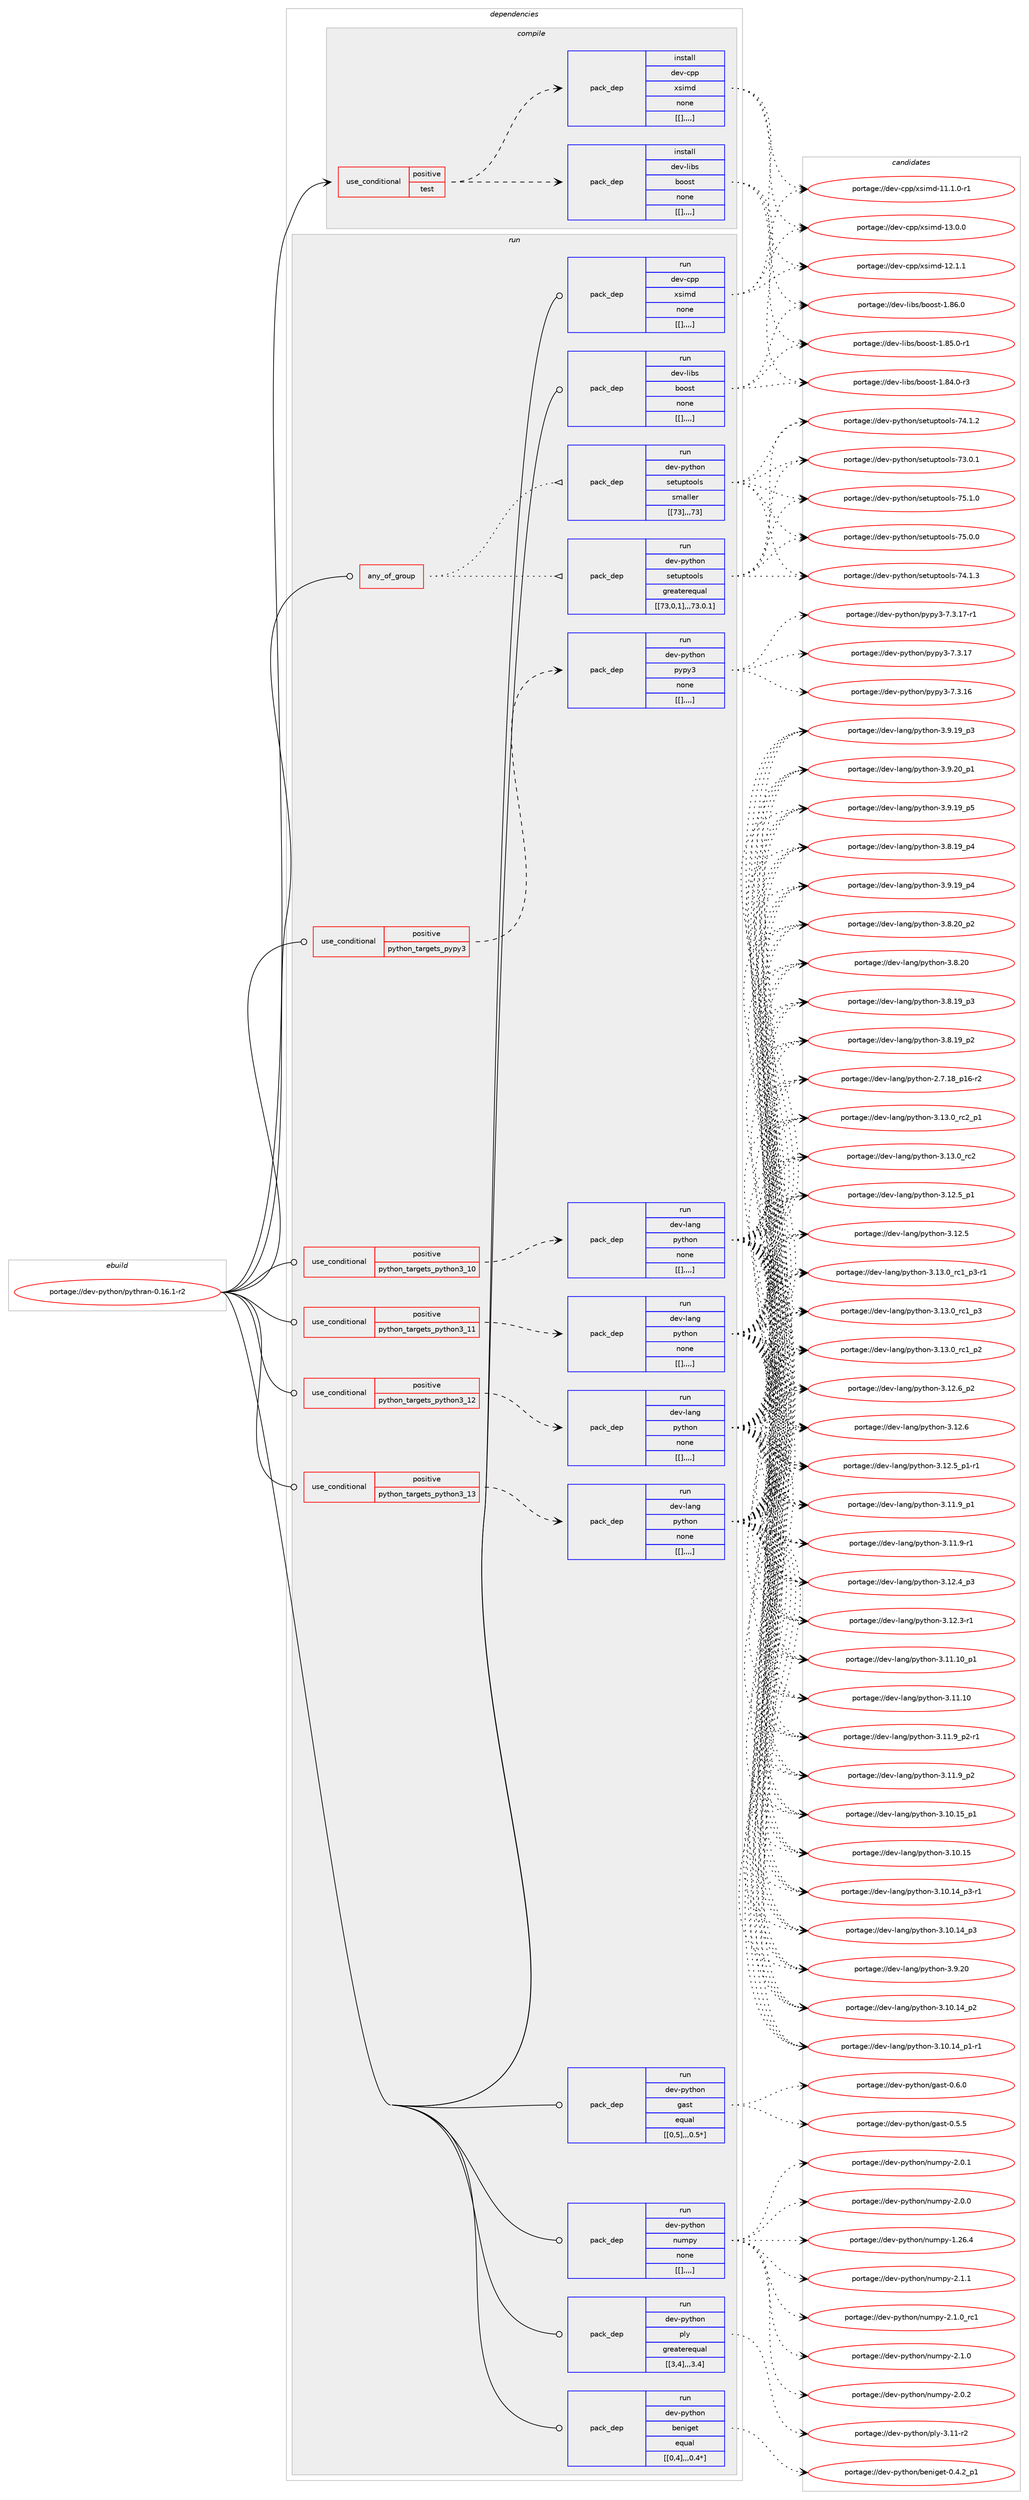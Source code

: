 digraph prolog {

# *************
# Graph options
# *************

newrank=true;
concentrate=true;
compound=true;
graph [rankdir=LR,fontname=Helvetica,fontsize=10,ranksep=1.5];#, ranksep=2.5, nodesep=0.2];
edge  [arrowhead=vee];
node  [fontname=Helvetica,fontsize=10];

# **********
# The ebuild
# **********

subgraph cluster_leftcol {
color=gray;
label=<<i>ebuild</i>>;
id [label="portage://dev-python/pythran-0.16.1-r2", color=red, width=4, href="../dev-python/pythran-0.16.1-r2.svg"];
}

# ****************
# The dependencies
# ****************

subgraph cluster_midcol {
color=gray;
label=<<i>dependencies</i>>;
subgraph cluster_compile {
fillcolor="#eeeeee";
style=filled;
label=<<i>compile</i>>;
subgraph cond40143 {
dependency163759 [label=<<TABLE BORDER="0" CELLBORDER="1" CELLSPACING="0" CELLPADDING="4"><TR><TD ROWSPAN="3" CELLPADDING="10">use_conditional</TD></TR><TR><TD>positive</TD></TR><TR><TD>test</TD></TR></TABLE>>, shape=none, color=red];
subgraph pack122361 {
dependency163760 [label=<<TABLE BORDER="0" CELLBORDER="1" CELLSPACING="0" CELLPADDING="4" WIDTH="220"><TR><TD ROWSPAN="6" CELLPADDING="30">pack_dep</TD></TR><TR><TD WIDTH="110">install</TD></TR><TR><TD>dev-libs</TD></TR><TR><TD>boost</TD></TR><TR><TD>none</TD></TR><TR><TD>[[],,,,]</TD></TR></TABLE>>, shape=none, color=blue];
}
dependency163759:e -> dependency163760:w [weight=20,style="dashed",arrowhead="vee"];
subgraph pack122362 {
dependency163761 [label=<<TABLE BORDER="0" CELLBORDER="1" CELLSPACING="0" CELLPADDING="4" WIDTH="220"><TR><TD ROWSPAN="6" CELLPADDING="30">pack_dep</TD></TR><TR><TD WIDTH="110">install</TD></TR><TR><TD>dev-cpp</TD></TR><TR><TD>xsimd</TD></TR><TR><TD>none</TD></TR><TR><TD>[[],,,,]</TD></TR></TABLE>>, shape=none, color=blue];
}
dependency163759:e -> dependency163761:w [weight=20,style="dashed",arrowhead="vee"];
}
id:e -> dependency163759:w [weight=20,style="solid",arrowhead="vee"];
}
subgraph cluster_compileandrun {
fillcolor="#eeeeee";
style=filled;
label=<<i>compile and run</i>>;
}
subgraph cluster_run {
fillcolor="#eeeeee";
style=filled;
label=<<i>run</i>>;
subgraph any1105 {
dependency163762 [label=<<TABLE BORDER="0" CELLBORDER="1" CELLSPACING="0" CELLPADDING="4"><TR><TD CELLPADDING="10">any_of_group</TD></TR></TABLE>>, shape=none, color=red];subgraph pack122363 {
dependency163763 [label=<<TABLE BORDER="0" CELLBORDER="1" CELLSPACING="0" CELLPADDING="4" WIDTH="220"><TR><TD ROWSPAN="6" CELLPADDING="30">pack_dep</TD></TR><TR><TD WIDTH="110">run</TD></TR><TR><TD>dev-python</TD></TR><TR><TD>setuptools</TD></TR><TR><TD>smaller</TD></TR><TR><TD>[[73],,,73]</TD></TR></TABLE>>, shape=none, color=blue];
}
dependency163762:e -> dependency163763:w [weight=20,style="dotted",arrowhead="oinv"];
subgraph pack122364 {
dependency163764 [label=<<TABLE BORDER="0" CELLBORDER="1" CELLSPACING="0" CELLPADDING="4" WIDTH="220"><TR><TD ROWSPAN="6" CELLPADDING="30">pack_dep</TD></TR><TR><TD WIDTH="110">run</TD></TR><TR><TD>dev-python</TD></TR><TR><TD>setuptools</TD></TR><TR><TD>greaterequal</TD></TR><TR><TD>[[73,0,1],,,73.0.1]</TD></TR></TABLE>>, shape=none, color=blue];
}
dependency163762:e -> dependency163764:w [weight=20,style="dotted",arrowhead="oinv"];
}
id:e -> dependency163762:w [weight=20,style="solid",arrowhead="odot"];
subgraph cond40144 {
dependency163765 [label=<<TABLE BORDER="0" CELLBORDER="1" CELLSPACING="0" CELLPADDING="4"><TR><TD ROWSPAN="3" CELLPADDING="10">use_conditional</TD></TR><TR><TD>positive</TD></TR><TR><TD>python_targets_pypy3</TD></TR></TABLE>>, shape=none, color=red];
subgraph pack122365 {
dependency163766 [label=<<TABLE BORDER="0" CELLBORDER="1" CELLSPACING="0" CELLPADDING="4" WIDTH="220"><TR><TD ROWSPAN="6" CELLPADDING="30">pack_dep</TD></TR><TR><TD WIDTH="110">run</TD></TR><TR><TD>dev-python</TD></TR><TR><TD>pypy3</TD></TR><TR><TD>none</TD></TR><TR><TD>[[],,,,]</TD></TR></TABLE>>, shape=none, color=blue];
}
dependency163765:e -> dependency163766:w [weight=20,style="dashed",arrowhead="vee"];
}
id:e -> dependency163765:w [weight=20,style="solid",arrowhead="odot"];
subgraph cond40145 {
dependency163767 [label=<<TABLE BORDER="0" CELLBORDER="1" CELLSPACING="0" CELLPADDING="4"><TR><TD ROWSPAN="3" CELLPADDING="10">use_conditional</TD></TR><TR><TD>positive</TD></TR><TR><TD>python_targets_python3_10</TD></TR></TABLE>>, shape=none, color=red];
subgraph pack122366 {
dependency163768 [label=<<TABLE BORDER="0" CELLBORDER="1" CELLSPACING="0" CELLPADDING="4" WIDTH="220"><TR><TD ROWSPAN="6" CELLPADDING="30">pack_dep</TD></TR><TR><TD WIDTH="110">run</TD></TR><TR><TD>dev-lang</TD></TR><TR><TD>python</TD></TR><TR><TD>none</TD></TR><TR><TD>[[],,,,]</TD></TR></TABLE>>, shape=none, color=blue];
}
dependency163767:e -> dependency163768:w [weight=20,style="dashed",arrowhead="vee"];
}
id:e -> dependency163767:w [weight=20,style="solid",arrowhead="odot"];
subgraph cond40146 {
dependency163769 [label=<<TABLE BORDER="0" CELLBORDER="1" CELLSPACING="0" CELLPADDING="4"><TR><TD ROWSPAN="3" CELLPADDING="10">use_conditional</TD></TR><TR><TD>positive</TD></TR><TR><TD>python_targets_python3_11</TD></TR></TABLE>>, shape=none, color=red];
subgraph pack122367 {
dependency163770 [label=<<TABLE BORDER="0" CELLBORDER="1" CELLSPACING="0" CELLPADDING="4" WIDTH="220"><TR><TD ROWSPAN="6" CELLPADDING="30">pack_dep</TD></TR><TR><TD WIDTH="110">run</TD></TR><TR><TD>dev-lang</TD></TR><TR><TD>python</TD></TR><TR><TD>none</TD></TR><TR><TD>[[],,,,]</TD></TR></TABLE>>, shape=none, color=blue];
}
dependency163769:e -> dependency163770:w [weight=20,style="dashed",arrowhead="vee"];
}
id:e -> dependency163769:w [weight=20,style="solid",arrowhead="odot"];
subgraph cond40147 {
dependency163771 [label=<<TABLE BORDER="0" CELLBORDER="1" CELLSPACING="0" CELLPADDING="4"><TR><TD ROWSPAN="3" CELLPADDING="10">use_conditional</TD></TR><TR><TD>positive</TD></TR><TR><TD>python_targets_python3_12</TD></TR></TABLE>>, shape=none, color=red];
subgraph pack122368 {
dependency163772 [label=<<TABLE BORDER="0" CELLBORDER="1" CELLSPACING="0" CELLPADDING="4" WIDTH="220"><TR><TD ROWSPAN="6" CELLPADDING="30">pack_dep</TD></TR><TR><TD WIDTH="110">run</TD></TR><TR><TD>dev-lang</TD></TR><TR><TD>python</TD></TR><TR><TD>none</TD></TR><TR><TD>[[],,,,]</TD></TR></TABLE>>, shape=none, color=blue];
}
dependency163771:e -> dependency163772:w [weight=20,style="dashed",arrowhead="vee"];
}
id:e -> dependency163771:w [weight=20,style="solid",arrowhead="odot"];
subgraph cond40148 {
dependency163773 [label=<<TABLE BORDER="0" CELLBORDER="1" CELLSPACING="0" CELLPADDING="4"><TR><TD ROWSPAN="3" CELLPADDING="10">use_conditional</TD></TR><TR><TD>positive</TD></TR><TR><TD>python_targets_python3_13</TD></TR></TABLE>>, shape=none, color=red];
subgraph pack122369 {
dependency163774 [label=<<TABLE BORDER="0" CELLBORDER="1" CELLSPACING="0" CELLPADDING="4" WIDTH="220"><TR><TD ROWSPAN="6" CELLPADDING="30">pack_dep</TD></TR><TR><TD WIDTH="110">run</TD></TR><TR><TD>dev-lang</TD></TR><TR><TD>python</TD></TR><TR><TD>none</TD></TR><TR><TD>[[],,,,]</TD></TR></TABLE>>, shape=none, color=blue];
}
dependency163773:e -> dependency163774:w [weight=20,style="dashed",arrowhead="vee"];
}
id:e -> dependency163773:w [weight=20,style="solid",arrowhead="odot"];
subgraph pack122370 {
dependency163775 [label=<<TABLE BORDER="0" CELLBORDER="1" CELLSPACING="0" CELLPADDING="4" WIDTH="220"><TR><TD ROWSPAN="6" CELLPADDING="30">pack_dep</TD></TR><TR><TD WIDTH="110">run</TD></TR><TR><TD>dev-cpp</TD></TR><TR><TD>xsimd</TD></TR><TR><TD>none</TD></TR><TR><TD>[[],,,,]</TD></TR></TABLE>>, shape=none, color=blue];
}
id:e -> dependency163775:w [weight=20,style="solid",arrowhead="odot"];
subgraph pack122371 {
dependency163776 [label=<<TABLE BORDER="0" CELLBORDER="1" CELLSPACING="0" CELLPADDING="4" WIDTH="220"><TR><TD ROWSPAN="6" CELLPADDING="30">pack_dep</TD></TR><TR><TD WIDTH="110">run</TD></TR><TR><TD>dev-libs</TD></TR><TR><TD>boost</TD></TR><TR><TD>none</TD></TR><TR><TD>[[],,,,]</TD></TR></TABLE>>, shape=none, color=blue];
}
id:e -> dependency163776:w [weight=20,style="solid",arrowhead="odot"];
subgraph pack122372 {
dependency163777 [label=<<TABLE BORDER="0" CELLBORDER="1" CELLSPACING="0" CELLPADDING="4" WIDTH="220"><TR><TD ROWSPAN="6" CELLPADDING="30">pack_dep</TD></TR><TR><TD WIDTH="110">run</TD></TR><TR><TD>dev-python</TD></TR><TR><TD>beniget</TD></TR><TR><TD>equal</TD></TR><TR><TD>[[0,4],,,0.4*]</TD></TR></TABLE>>, shape=none, color=blue];
}
id:e -> dependency163777:w [weight=20,style="solid",arrowhead="odot"];
subgraph pack122373 {
dependency163778 [label=<<TABLE BORDER="0" CELLBORDER="1" CELLSPACING="0" CELLPADDING="4" WIDTH="220"><TR><TD ROWSPAN="6" CELLPADDING="30">pack_dep</TD></TR><TR><TD WIDTH="110">run</TD></TR><TR><TD>dev-python</TD></TR><TR><TD>gast</TD></TR><TR><TD>equal</TD></TR><TR><TD>[[0,5],,,0.5*]</TD></TR></TABLE>>, shape=none, color=blue];
}
id:e -> dependency163778:w [weight=20,style="solid",arrowhead="odot"];
subgraph pack122374 {
dependency163779 [label=<<TABLE BORDER="0" CELLBORDER="1" CELLSPACING="0" CELLPADDING="4" WIDTH="220"><TR><TD ROWSPAN="6" CELLPADDING="30">pack_dep</TD></TR><TR><TD WIDTH="110">run</TD></TR><TR><TD>dev-python</TD></TR><TR><TD>numpy</TD></TR><TR><TD>none</TD></TR><TR><TD>[[],,,,]</TD></TR></TABLE>>, shape=none, color=blue];
}
id:e -> dependency163779:w [weight=20,style="solid",arrowhead="odot"];
subgraph pack122375 {
dependency163780 [label=<<TABLE BORDER="0" CELLBORDER="1" CELLSPACING="0" CELLPADDING="4" WIDTH="220"><TR><TD ROWSPAN="6" CELLPADDING="30">pack_dep</TD></TR><TR><TD WIDTH="110">run</TD></TR><TR><TD>dev-python</TD></TR><TR><TD>ply</TD></TR><TR><TD>greaterequal</TD></TR><TR><TD>[[3,4],,,3.4]</TD></TR></TABLE>>, shape=none, color=blue];
}
id:e -> dependency163780:w [weight=20,style="solid",arrowhead="odot"];
}
}

# **************
# The candidates
# **************

subgraph cluster_choices {
rank=same;
color=gray;
label=<<i>candidates</i>>;

subgraph choice122361 {
color=black;
nodesep=1;
choice1001011184510810598115479811111111511645494656544648 [label="portage://dev-libs/boost-1.86.0", color=red, width=4,href="../dev-libs/boost-1.86.0.svg"];
choice10010111845108105981154798111111115116454946565346484511449 [label="portage://dev-libs/boost-1.85.0-r1", color=red, width=4,href="../dev-libs/boost-1.85.0-r1.svg"];
choice10010111845108105981154798111111115116454946565246484511451 [label="portage://dev-libs/boost-1.84.0-r3", color=red, width=4,href="../dev-libs/boost-1.84.0-r3.svg"];
dependency163760:e -> choice1001011184510810598115479811111111511645494656544648:w [style=dotted,weight="100"];
dependency163760:e -> choice10010111845108105981154798111111115116454946565346484511449:w [style=dotted,weight="100"];
dependency163760:e -> choice10010111845108105981154798111111115116454946565246484511451:w [style=dotted,weight="100"];
}
subgraph choice122362 {
color=black;
nodesep=1;
choice10010111845991121124712011510510910045495146484648 [label="portage://dev-cpp/xsimd-13.0.0", color=red, width=4,href="../dev-cpp/xsimd-13.0.0.svg"];
choice10010111845991121124712011510510910045495046494649 [label="portage://dev-cpp/xsimd-12.1.1", color=red, width=4,href="../dev-cpp/xsimd-12.1.1.svg"];
choice100101118459911211247120115105109100454949464946484511449 [label="portage://dev-cpp/xsimd-11.1.0-r1", color=red, width=4,href="../dev-cpp/xsimd-11.1.0-r1.svg"];
dependency163761:e -> choice10010111845991121124712011510510910045495146484648:w [style=dotted,weight="100"];
dependency163761:e -> choice10010111845991121124712011510510910045495046494649:w [style=dotted,weight="100"];
dependency163761:e -> choice100101118459911211247120115105109100454949464946484511449:w [style=dotted,weight="100"];
}
subgraph choice122363 {
color=black;
nodesep=1;
choice100101118451121211161041111104711510111611711211611111110811545555346494648 [label="portage://dev-python/setuptools-75.1.0", color=red, width=4,href="../dev-python/setuptools-75.1.0.svg"];
choice100101118451121211161041111104711510111611711211611111110811545555346484648 [label="portage://dev-python/setuptools-75.0.0", color=red, width=4,href="../dev-python/setuptools-75.0.0.svg"];
choice100101118451121211161041111104711510111611711211611111110811545555246494651 [label="portage://dev-python/setuptools-74.1.3", color=red, width=4,href="../dev-python/setuptools-74.1.3.svg"];
choice100101118451121211161041111104711510111611711211611111110811545555246494650 [label="portage://dev-python/setuptools-74.1.2", color=red, width=4,href="../dev-python/setuptools-74.1.2.svg"];
choice100101118451121211161041111104711510111611711211611111110811545555146484649 [label="portage://dev-python/setuptools-73.0.1", color=red, width=4,href="../dev-python/setuptools-73.0.1.svg"];
dependency163763:e -> choice100101118451121211161041111104711510111611711211611111110811545555346494648:w [style=dotted,weight="100"];
dependency163763:e -> choice100101118451121211161041111104711510111611711211611111110811545555346484648:w [style=dotted,weight="100"];
dependency163763:e -> choice100101118451121211161041111104711510111611711211611111110811545555246494651:w [style=dotted,weight="100"];
dependency163763:e -> choice100101118451121211161041111104711510111611711211611111110811545555246494650:w [style=dotted,weight="100"];
dependency163763:e -> choice100101118451121211161041111104711510111611711211611111110811545555146484649:w [style=dotted,weight="100"];
}
subgraph choice122364 {
color=black;
nodesep=1;
choice100101118451121211161041111104711510111611711211611111110811545555346494648 [label="portage://dev-python/setuptools-75.1.0", color=red, width=4,href="../dev-python/setuptools-75.1.0.svg"];
choice100101118451121211161041111104711510111611711211611111110811545555346484648 [label="portage://dev-python/setuptools-75.0.0", color=red, width=4,href="../dev-python/setuptools-75.0.0.svg"];
choice100101118451121211161041111104711510111611711211611111110811545555246494651 [label="portage://dev-python/setuptools-74.1.3", color=red, width=4,href="../dev-python/setuptools-74.1.3.svg"];
choice100101118451121211161041111104711510111611711211611111110811545555246494650 [label="portage://dev-python/setuptools-74.1.2", color=red, width=4,href="../dev-python/setuptools-74.1.2.svg"];
choice100101118451121211161041111104711510111611711211611111110811545555146484649 [label="portage://dev-python/setuptools-73.0.1", color=red, width=4,href="../dev-python/setuptools-73.0.1.svg"];
dependency163764:e -> choice100101118451121211161041111104711510111611711211611111110811545555346494648:w [style=dotted,weight="100"];
dependency163764:e -> choice100101118451121211161041111104711510111611711211611111110811545555346484648:w [style=dotted,weight="100"];
dependency163764:e -> choice100101118451121211161041111104711510111611711211611111110811545555246494651:w [style=dotted,weight="100"];
dependency163764:e -> choice100101118451121211161041111104711510111611711211611111110811545555246494650:w [style=dotted,weight="100"];
dependency163764:e -> choice100101118451121211161041111104711510111611711211611111110811545555146484649:w [style=dotted,weight="100"];
}
subgraph choice122365 {
color=black;
nodesep=1;
choice100101118451121211161041111104711212111212151455546514649554511449 [label="portage://dev-python/pypy3-7.3.17-r1", color=red, width=4,href="../dev-python/pypy3-7.3.17-r1.svg"];
choice10010111845112121116104111110471121211121215145554651464955 [label="portage://dev-python/pypy3-7.3.17", color=red, width=4,href="../dev-python/pypy3-7.3.17.svg"];
choice10010111845112121116104111110471121211121215145554651464954 [label="portage://dev-python/pypy3-7.3.16", color=red, width=4,href="../dev-python/pypy3-7.3.16.svg"];
dependency163766:e -> choice100101118451121211161041111104711212111212151455546514649554511449:w [style=dotted,weight="100"];
dependency163766:e -> choice10010111845112121116104111110471121211121215145554651464955:w [style=dotted,weight="100"];
dependency163766:e -> choice10010111845112121116104111110471121211121215145554651464954:w [style=dotted,weight="100"];
}
subgraph choice122366 {
color=black;
nodesep=1;
choice100101118451089711010347112121116104111110455146495146489511499509511249 [label="portage://dev-lang/python-3.13.0_rc2_p1", color=red, width=4,href="../dev-lang/python-3.13.0_rc2_p1.svg"];
choice10010111845108971101034711212111610411111045514649514648951149950 [label="portage://dev-lang/python-3.13.0_rc2", color=red, width=4,href="../dev-lang/python-3.13.0_rc2.svg"];
choice1001011184510897110103471121211161041111104551464951464895114994995112514511449 [label="portage://dev-lang/python-3.13.0_rc1_p3-r1", color=red, width=4,href="../dev-lang/python-3.13.0_rc1_p3-r1.svg"];
choice100101118451089711010347112121116104111110455146495146489511499499511251 [label="portage://dev-lang/python-3.13.0_rc1_p3", color=red, width=4,href="../dev-lang/python-3.13.0_rc1_p3.svg"];
choice100101118451089711010347112121116104111110455146495146489511499499511250 [label="portage://dev-lang/python-3.13.0_rc1_p2", color=red, width=4,href="../dev-lang/python-3.13.0_rc1_p2.svg"];
choice100101118451089711010347112121116104111110455146495046549511250 [label="portage://dev-lang/python-3.12.6_p2", color=red, width=4,href="../dev-lang/python-3.12.6_p2.svg"];
choice10010111845108971101034711212111610411111045514649504654 [label="portage://dev-lang/python-3.12.6", color=red, width=4,href="../dev-lang/python-3.12.6.svg"];
choice1001011184510897110103471121211161041111104551464950465395112494511449 [label="portage://dev-lang/python-3.12.5_p1-r1", color=red, width=4,href="../dev-lang/python-3.12.5_p1-r1.svg"];
choice100101118451089711010347112121116104111110455146495046539511249 [label="portage://dev-lang/python-3.12.5_p1", color=red, width=4,href="../dev-lang/python-3.12.5_p1.svg"];
choice10010111845108971101034711212111610411111045514649504653 [label="portage://dev-lang/python-3.12.5", color=red, width=4,href="../dev-lang/python-3.12.5.svg"];
choice100101118451089711010347112121116104111110455146495046529511251 [label="portage://dev-lang/python-3.12.4_p3", color=red, width=4,href="../dev-lang/python-3.12.4_p3.svg"];
choice100101118451089711010347112121116104111110455146495046514511449 [label="portage://dev-lang/python-3.12.3-r1", color=red, width=4,href="../dev-lang/python-3.12.3-r1.svg"];
choice10010111845108971101034711212111610411111045514649494649489511249 [label="portage://dev-lang/python-3.11.10_p1", color=red, width=4,href="../dev-lang/python-3.11.10_p1.svg"];
choice1001011184510897110103471121211161041111104551464949464948 [label="portage://dev-lang/python-3.11.10", color=red, width=4,href="../dev-lang/python-3.11.10.svg"];
choice1001011184510897110103471121211161041111104551464949465795112504511449 [label="portage://dev-lang/python-3.11.9_p2-r1", color=red, width=4,href="../dev-lang/python-3.11.9_p2-r1.svg"];
choice100101118451089711010347112121116104111110455146494946579511250 [label="portage://dev-lang/python-3.11.9_p2", color=red, width=4,href="../dev-lang/python-3.11.9_p2.svg"];
choice100101118451089711010347112121116104111110455146494946579511249 [label="portage://dev-lang/python-3.11.9_p1", color=red, width=4,href="../dev-lang/python-3.11.9_p1.svg"];
choice100101118451089711010347112121116104111110455146494946574511449 [label="portage://dev-lang/python-3.11.9-r1", color=red, width=4,href="../dev-lang/python-3.11.9-r1.svg"];
choice10010111845108971101034711212111610411111045514649484649539511249 [label="portage://dev-lang/python-3.10.15_p1", color=red, width=4,href="../dev-lang/python-3.10.15_p1.svg"];
choice1001011184510897110103471121211161041111104551464948464953 [label="portage://dev-lang/python-3.10.15", color=red, width=4,href="../dev-lang/python-3.10.15.svg"];
choice100101118451089711010347112121116104111110455146494846495295112514511449 [label="portage://dev-lang/python-3.10.14_p3-r1", color=red, width=4,href="../dev-lang/python-3.10.14_p3-r1.svg"];
choice10010111845108971101034711212111610411111045514649484649529511251 [label="portage://dev-lang/python-3.10.14_p3", color=red, width=4,href="../dev-lang/python-3.10.14_p3.svg"];
choice10010111845108971101034711212111610411111045514649484649529511250 [label="portage://dev-lang/python-3.10.14_p2", color=red, width=4,href="../dev-lang/python-3.10.14_p2.svg"];
choice100101118451089711010347112121116104111110455146494846495295112494511449 [label="portage://dev-lang/python-3.10.14_p1-r1", color=red, width=4,href="../dev-lang/python-3.10.14_p1-r1.svg"];
choice100101118451089711010347112121116104111110455146574650489511249 [label="portage://dev-lang/python-3.9.20_p1", color=red, width=4,href="../dev-lang/python-3.9.20_p1.svg"];
choice10010111845108971101034711212111610411111045514657465048 [label="portage://dev-lang/python-3.9.20", color=red, width=4,href="../dev-lang/python-3.9.20.svg"];
choice100101118451089711010347112121116104111110455146574649579511253 [label="portage://dev-lang/python-3.9.19_p5", color=red, width=4,href="../dev-lang/python-3.9.19_p5.svg"];
choice100101118451089711010347112121116104111110455146574649579511252 [label="portage://dev-lang/python-3.9.19_p4", color=red, width=4,href="../dev-lang/python-3.9.19_p4.svg"];
choice100101118451089711010347112121116104111110455146574649579511251 [label="portage://dev-lang/python-3.9.19_p3", color=red, width=4,href="../dev-lang/python-3.9.19_p3.svg"];
choice100101118451089711010347112121116104111110455146564650489511250 [label="portage://dev-lang/python-3.8.20_p2", color=red, width=4,href="../dev-lang/python-3.8.20_p2.svg"];
choice10010111845108971101034711212111610411111045514656465048 [label="portage://dev-lang/python-3.8.20", color=red, width=4,href="../dev-lang/python-3.8.20.svg"];
choice100101118451089711010347112121116104111110455146564649579511252 [label="portage://dev-lang/python-3.8.19_p4", color=red, width=4,href="../dev-lang/python-3.8.19_p4.svg"];
choice100101118451089711010347112121116104111110455146564649579511251 [label="portage://dev-lang/python-3.8.19_p3", color=red, width=4,href="../dev-lang/python-3.8.19_p3.svg"];
choice100101118451089711010347112121116104111110455146564649579511250 [label="portage://dev-lang/python-3.8.19_p2", color=red, width=4,href="../dev-lang/python-3.8.19_p2.svg"];
choice100101118451089711010347112121116104111110455046554649569511249544511450 [label="portage://dev-lang/python-2.7.18_p16-r2", color=red, width=4,href="../dev-lang/python-2.7.18_p16-r2.svg"];
dependency163768:e -> choice100101118451089711010347112121116104111110455146495146489511499509511249:w [style=dotted,weight="100"];
dependency163768:e -> choice10010111845108971101034711212111610411111045514649514648951149950:w [style=dotted,weight="100"];
dependency163768:e -> choice1001011184510897110103471121211161041111104551464951464895114994995112514511449:w [style=dotted,weight="100"];
dependency163768:e -> choice100101118451089711010347112121116104111110455146495146489511499499511251:w [style=dotted,weight="100"];
dependency163768:e -> choice100101118451089711010347112121116104111110455146495146489511499499511250:w [style=dotted,weight="100"];
dependency163768:e -> choice100101118451089711010347112121116104111110455146495046549511250:w [style=dotted,weight="100"];
dependency163768:e -> choice10010111845108971101034711212111610411111045514649504654:w [style=dotted,weight="100"];
dependency163768:e -> choice1001011184510897110103471121211161041111104551464950465395112494511449:w [style=dotted,weight="100"];
dependency163768:e -> choice100101118451089711010347112121116104111110455146495046539511249:w [style=dotted,weight="100"];
dependency163768:e -> choice10010111845108971101034711212111610411111045514649504653:w [style=dotted,weight="100"];
dependency163768:e -> choice100101118451089711010347112121116104111110455146495046529511251:w [style=dotted,weight="100"];
dependency163768:e -> choice100101118451089711010347112121116104111110455146495046514511449:w [style=dotted,weight="100"];
dependency163768:e -> choice10010111845108971101034711212111610411111045514649494649489511249:w [style=dotted,weight="100"];
dependency163768:e -> choice1001011184510897110103471121211161041111104551464949464948:w [style=dotted,weight="100"];
dependency163768:e -> choice1001011184510897110103471121211161041111104551464949465795112504511449:w [style=dotted,weight="100"];
dependency163768:e -> choice100101118451089711010347112121116104111110455146494946579511250:w [style=dotted,weight="100"];
dependency163768:e -> choice100101118451089711010347112121116104111110455146494946579511249:w [style=dotted,weight="100"];
dependency163768:e -> choice100101118451089711010347112121116104111110455146494946574511449:w [style=dotted,weight="100"];
dependency163768:e -> choice10010111845108971101034711212111610411111045514649484649539511249:w [style=dotted,weight="100"];
dependency163768:e -> choice1001011184510897110103471121211161041111104551464948464953:w [style=dotted,weight="100"];
dependency163768:e -> choice100101118451089711010347112121116104111110455146494846495295112514511449:w [style=dotted,weight="100"];
dependency163768:e -> choice10010111845108971101034711212111610411111045514649484649529511251:w [style=dotted,weight="100"];
dependency163768:e -> choice10010111845108971101034711212111610411111045514649484649529511250:w [style=dotted,weight="100"];
dependency163768:e -> choice100101118451089711010347112121116104111110455146494846495295112494511449:w [style=dotted,weight="100"];
dependency163768:e -> choice100101118451089711010347112121116104111110455146574650489511249:w [style=dotted,weight="100"];
dependency163768:e -> choice10010111845108971101034711212111610411111045514657465048:w [style=dotted,weight="100"];
dependency163768:e -> choice100101118451089711010347112121116104111110455146574649579511253:w [style=dotted,weight="100"];
dependency163768:e -> choice100101118451089711010347112121116104111110455146574649579511252:w [style=dotted,weight="100"];
dependency163768:e -> choice100101118451089711010347112121116104111110455146574649579511251:w [style=dotted,weight="100"];
dependency163768:e -> choice100101118451089711010347112121116104111110455146564650489511250:w [style=dotted,weight="100"];
dependency163768:e -> choice10010111845108971101034711212111610411111045514656465048:w [style=dotted,weight="100"];
dependency163768:e -> choice100101118451089711010347112121116104111110455146564649579511252:w [style=dotted,weight="100"];
dependency163768:e -> choice100101118451089711010347112121116104111110455146564649579511251:w [style=dotted,weight="100"];
dependency163768:e -> choice100101118451089711010347112121116104111110455146564649579511250:w [style=dotted,weight="100"];
dependency163768:e -> choice100101118451089711010347112121116104111110455046554649569511249544511450:w [style=dotted,weight="100"];
}
subgraph choice122367 {
color=black;
nodesep=1;
choice100101118451089711010347112121116104111110455146495146489511499509511249 [label="portage://dev-lang/python-3.13.0_rc2_p1", color=red, width=4,href="../dev-lang/python-3.13.0_rc2_p1.svg"];
choice10010111845108971101034711212111610411111045514649514648951149950 [label="portage://dev-lang/python-3.13.0_rc2", color=red, width=4,href="../dev-lang/python-3.13.0_rc2.svg"];
choice1001011184510897110103471121211161041111104551464951464895114994995112514511449 [label="portage://dev-lang/python-3.13.0_rc1_p3-r1", color=red, width=4,href="../dev-lang/python-3.13.0_rc1_p3-r1.svg"];
choice100101118451089711010347112121116104111110455146495146489511499499511251 [label="portage://dev-lang/python-3.13.0_rc1_p3", color=red, width=4,href="../dev-lang/python-3.13.0_rc1_p3.svg"];
choice100101118451089711010347112121116104111110455146495146489511499499511250 [label="portage://dev-lang/python-3.13.0_rc1_p2", color=red, width=4,href="../dev-lang/python-3.13.0_rc1_p2.svg"];
choice100101118451089711010347112121116104111110455146495046549511250 [label="portage://dev-lang/python-3.12.6_p2", color=red, width=4,href="../dev-lang/python-3.12.6_p2.svg"];
choice10010111845108971101034711212111610411111045514649504654 [label="portage://dev-lang/python-3.12.6", color=red, width=4,href="../dev-lang/python-3.12.6.svg"];
choice1001011184510897110103471121211161041111104551464950465395112494511449 [label="portage://dev-lang/python-3.12.5_p1-r1", color=red, width=4,href="../dev-lang/python-3.12.5_p1-r1.svg"];
choice100101118451089711010347112121116104111110455146495046539511249 [label="portage://dev-lang/python-3.12.5_p1", color=red, width=4,href="../dev-lang/python-3.12.5_p1.svg"];
choice10010111845108971101034711212111610411111045514649504653 [label="portage://dev-lang/python-3.12.5", color=red, width=4,href="../dev-lang/python-3.12.5.svg"];
choice100101118451089711010347112121116104111110455146495046529511251 [label="portage://dev-lang/python-3.12.4_p3", color=red, width=4,href="../dev-lang/python-3.12.4_p3.svg"];
choice100101118451089711010347112121116104111110455146495046514511449 [label="portage://dev-lang/python-3.12.3-r1", color=red, width=4,href="../dev-lang/python-3.12.3-r1.svg"];
choice10010111845108971101034711212111610411111045514649494649489511249 [label="portage://dev-lang/python-3.11.10_p1", color=red, width=4,href="../dev-lang/python-3.11.10_p1.svg"];
choice1001011184510897110103471121211161041111104551464949464948 [label="portage://dev-lang/python-3.11.10", color=red, width=4,href="../dev-lang/python-3.11.10.svg"];
choice1001011184510897110103471121211161041111104551464949465795112504511449 [label="portage://dev-lang/python-3.11.9_p2-r1", color=red, width=4,href="../dev-lang/python-3.11.9_p2-r1.svg"];
choice100101118451089711010347112121116104111110455146494946579511250 [label="portage://dev-lang/python-3.11.9_p2", color=red, width=4,href="../dev-lang/python-3.11.9_p2.svg"];
choice100101118451089711010347112121116104111110455146494946579511249 [label="portage://dev-lang/python-3.11.9_p1", color=red, width=4,href="../dev-lang/python-3.11.9_p1.svg"];
choice100101118451089711010347112121116104111110455146494946574511449 [label="portage://dev-lang/python-3.11.9-r1", color=red, width=4,href="../dev-lang/python-3.11.9-r1.svg"];
choice10010111845108971101034711212111610411111045514649484649539511249 [label="portage://dev-lang/python-3.10.15_p1", color=red, width=4,href="../dev-lang/python-3.10.15_p1.svg"];
choice1001011184510897110103471121211161041111104551464948464953 [label="portage://dev-lang/python-3.10.15", color=red, width=4,href="../dev-lang/python-3.10.15.svg"];
choice100101118451089711010347112121116104111110455146494846495295112514511449 [label="portage://dev-lang/python-3.10.14_p3-r1", color=red, width=4,href="../dev-lang/python-3.10.14_p3-r1.svg"];
choice10010111845108971101034711212111610411111045514649484649529511251 [label="portage://dev-lang/python-3.10.14_p3", color=red, width=4,href="../dev-lang/python-3.10.14_p3.svg"];
choice10010111845108971101034711212111610411111045514649484649529511250 [label="portage://dev-lang/python-3.10.14_p2", color=red, width=4,href="../dev-lang/python-3.10.14_p2.svg"];
choice100101118451089711010347112121116104111110455146494846495295112494511449 [label="portage://dev-lang/python-3.10.14_p1-r1", color=red, width=4,href="../dev-lang/python-3.10.14_p1-r1.svg"];
choice100101118451089711010347112121116104111110455146574650489511249 [label="portage://dev-lang/python-3.9.20_p1", color=red, width=4,href="../dev-lang/python-3.9.20_p1.svg"];
choice10010111845108971101034711212111610411111045514657465048 [label="portage://dev-lang/python-3.9.20", color=red, width=4,href="../dev-lang/python-3.9.20.svg"];
choice100101118451089711010347112121116104111110455146574649579511253 [label="portage://dev-lang/python-3.9.19_p5", color=red, width=4,href="../dev-lang/python-3.9.19_p5.svg"];
choice100101118451089711010347112121116104111110455146574649579511252 [label="portage://dev-lang/python-3.9.19_p4", color=red, width=4,href="../dev-lang/python-3.9.19_p4.svg"];
choice100101118451089711010347112121116104111110455146574649579511251 [label="portage://dev-lang/python-3.9.19_p3", color=red, width=4,href="../dev-lang/python-3.9.19_p3.svg"];
choice100101118451089711010347112121116104111110455146564650489511250 [label="portage://dev-lang/python-3.8.20_p2", color=red, width=4,href="../dev-lang/python-3.8.20_p2.svg"];
choice10010111845108971101034711212111610411111045514656465048 [label="portage://dev-lang/python-3.8.20", color=red, width=4,href="../dev-lang/python-3.8.20.svg"];
choice100101118451089711010347112121116104111110455146564649579511252 [label="portage://dev-lang/python-3.8.19_p4", color=red, width=4,href="../dev-lang/python-3.8.19_p4.svg"];
choice100101118451089711010347112121116104111110455146564649579511251 [label="portage://dev-lang/python-3.8.19_p3", color=red, width=4,href="../dev-lang/python-3.8.19_p3.svg"];
choice100101118451089711010347112121116104111110455146564649579511250 [label="portage://dev-lang/python-3.8.19_p2", color=red, width=4,href="../dev-lang/python-3.8.19_p2.svg"];
choice100101118451089711010347112121116104111110455046554649569511249544511450 [label="portage://dev-lang/python-2.7.18_p16-r2", color=red, width=4,href="../dev-lang/python-2.7.18_p16-r2.svg"];
dependency163770:e -> choice100101118451089711010347112121116104111110455146495146489511499509511249:w [style=dotted,weight="100"];
dependency163770:e -> choice10010111845108971101034711212111610411111045514649514648951149950:w [style=dotted,weight="100"];
dependency163770:e -> choice1001011184510897110103471121211161041111104551464951464895114994995112514511449:w [style=dotted,weight="100"];
dependency163770:e -> choice100101118451089711010347112121116104111110455146495146489511499499511251:w [style=dotted,weight="100"];
dependency163770:e -> choice100101118451089711010347112121116104111110455146495146489511499499511250:w [style=dotted,weight="100"];
dependency163770:e -> choice100101118451089711010347112121116104111110455146495046549511250:w [style=dotted,weight="100"];
dependency163770:e -> choice10010111845108971101034711212111610411111045514649504654:w [style=dotted,weight="100"];
dependency163770:e -> choice1001011184510897110103471121211161041111104551464950465395112494511449:w [style=dotted,weight="100"];
dependency163770:e -> choice100101118451089711010347112121116104111110455146495046539511249:w [style=dotted,weight="100"];
dependency163770:e -> choice10010111845108971101034711212111610411111045514649504653:w [style=dotted,weight="100"];
dependency163770:e -> choice100101118451089711010347112121116104111110455146495046529511251:w [style=dotted,weight="100"];
dependency163770:e -> choice100101118451089711010347112121116104111110455146495046514511449:w [style=dotted,weight="100"];
dependency163770:e -> choice10010111845108971101034711212111610411111045514649494649489511249:w [style=dotted,weight="100"];
dependency163770:e -> choice1001011184510897110103471121211161041111104551464949464948:w [style=dotted,weight="100"];
dependency163770:e -> choice1001011184510897110103471121211161041111104551464949465795112504511449:w [style=dotted,weight="100"];
dependency163770:e -> choice100101118451089711010347112121116104111110455146494946579511250:w [style=dotted,weight="100"];
dependency163770:e -> choice100101118451089711010347112121116104111110455146494946579511249:w [style=dotted,weight="100"];
dependency163770:e -> choice100101118451089711010347112121116104111110455146494946574511449:w [style=dotted,weight="100"];
dependency163770:e -> choice10010111845108971101034711212111610411111045514649484649539511249:w [style=dotted,weight="100"];
dependency163770:e -> choice1001011184510897110103471121211161041111104551464948464953:w [style=dotted,weight="100"];
dependency163770:e -> choice100101118451089711010347112121116104111110455146494846495295112514511449:w [style=dotted,weight="100"];
dependency163770:e -> choice10010111845108971101034711212111610411111045514649484649529511251:w [style=dotted,weight="100"];
dependency163770:e -> choice10010111845108971101034711212111610411111045514649484649529511250:w [style=dotted,weight="100"];
dependency163770:e -> choice100101118451089711010347112121116104111110455146494846495295112494511449:w [style=dotted,weight="100"];
dependency163770:e -> choice100101118451089711010347112121116104111110455146574650489511249:w [style=dotted,weight="100"];
dependency163770:e -> choice10010111845108971101034711212111610411111045514657465048:w [style=dotted,weight="100"];
dependency163770:e -> choice100101118451089711010347112121116104111110455146574649579511253:w [style=dotted,weight="100"];
dependency163770:e -> choice100101118451089711010347112121116104111110455146574649579511252:w [style=dotted,weight="100"];
dependency163770:e -> choice100101118451089711010347112121116104111110455146574649579511251:w [style=dotted,weight="100"];
dependency163770:e -> choice100101118451089711010347112121116104111110455146564650489511250:w [style=dotted,weight="100"];
dependency163770:e -> choice10010111845108971101034711212111610411111045514656465048:w [style=dotted,weight="100"];
dependency163770:e -> choice100101118451089711010347112121116104111110455146564649579511252:w [style=dotted,weight="100"];
dependency163770:e -> choice100101118451089711010347112121116104111110455146564649579511251:w [style=dotted,weight="100"];
dependency163770:e -> choice100101118451089711010347112121116104111110455146564649579511250:w [style=dotted,weight="100"];
dependency163770:e -> choice100101118451089711010347112121116104111110455046554649569511249544511450:w [style=dotted,weight="100"];
}
subgraph choice122368 {
color=black;
nodesep=1;
choice100101118451089711010347112121116104111110455146495146489511499509511249 [label="portage://dev-lang/python-3.13.0_rc2_p1", color=red, width=4,href="../dev-lang/python-3.13.0_rc2_p1.svg"];
choice10010111845108971101034711212111610411111045514649514648951149950 [label="portage://dev-lang/python-3.13.0_rc2", color=red, width=4,href="../dev-lang/python-3.13.0_rc2.svg"];
choice1001011184510897110103471121211161041111104551464951464895114994995112514511449 [label="portage://dev-lang/python-3.13.0_rc1_p3-r1", color=red, width=4,href="../dev-lang/python-3.13.0_rc1_p3-r1.svg"];
choice100101118451089711010347112121116104111110455146495146489511499499511251 [label="portage://dev-lang/python-3.13.0_rc1_p3", color=red, width=4,href="../dev-lang/python-3.13.0_rc1_p3.svg"];
choice100101118451089711010347112121116104111110455146495146489511499499511250 [label="portage://dev-lang/python-3.13.0_rc1_p2", color=red, width=4,href="../dev-lang/python-3.13.0_rc1_p2.svg"];
choice100101118451089711010347112121116104111110455146495046549511250 [label="portage://dev-lang/python-3.12.6_p2", color=red, width=4,href="../dev-lang/python-3.12.6_p2.svg"];
choice10010111845108971101034711212111610411111045514649504654 [label="portage://dev-lang/python-3.12.6", color=red, width=4,href="../dev-lang/python-3.12.6.svg"];
choice1001011184510897110103471121211161041111104551464950465395112494511449 [label="portage://dev-lang/python-3.12.5_p1-r1", color=red, width=4,href="../dev-lang/python-3.12.5_p1-r1.svg"];
choice100101118451089711010347112121116104111110455146495046539511249 [label="portage://dev-lang/python-3.12.5_p1", color=red, width=4,href="../dev-lang/python-3.12.5_p1.svg"];
choice10010111845108971101034711212111610411111045514649504653 [label="portage://dev-lang/python-3.12.5", color=red, width=4,href="../dev-lang/python-3.12.5.svg"];
choice100101118451089711010347112121116104111110455146495046529511251 [label="portage://dev-lang/python-3.12.4_p3", color=red, width=4,href="../dev-lang/python-3.12.4_p3.svg"];
choice100101118451089711010347112121116104111110455146495046514511449 [label="portage://dev-lang/python-3.12.3-r1", color=red, width=4,href="../dev-lang/python-3.12.3-r1.svg"];
choice10010111845108971101034711212111610411111045514649494649489511249 [label="portage://dev-lang/python-3.11.10_p1", color=red, width=4,href="../dev-lang/python-3.11.10_p1.svg"];
choice1001011184510897110103471121211161041111104551464949464948 [label="portage://dev-lang/python-3.11.10", color=red, width=4,href="../dev-lang/python-3.11.10.svg"];
choice1001011184510897110103471121211161041111104551464949465795112504511449 [label="portage://dev-lang/python-3.11.9_p2-r1", color=red, width=4,href="../dev-lang/python-3.11.9_p2-r1.svg"];
choice100101118451089711010347112121116104111110455146494946579511250 [label="portage://dev-lang/python-3.11.9_p2", color=red, width=4,href="../dev-lang/python-3.11.9_p2.svg"];
choice100101118451089711010347112121116104111110455146494946579511249 [label="portage://dev-lang/python-3.11.9_p1", color=red, width=4,href="../dev-lang/python-3.11.9_p1.svg"];
choice100101118451089711010347112121116104111110455146494946574511449 [label="portage://dev-lang/python-3.11.9-r1", color=red, width=4,href="../dev-lang/python-3.11.9-r1.svg"];
choice10010111845108971101034711212111610411111045514649484649539511249 [label="portage://dev-lang/python-3.10.15_p1", color=red, width=4,href="../dev-lang/python-3.10.15_p1.svg"];
choice1001011184510897110103471121211161041111104551464948464953 [label="portage://dev-lang/python-3.10.15", color=red, width=4,href="../dev-lang/python-3.10.15.svg"];
choice100101118451089711010347112121116104111110455146494846495295112514511449 [label="portage://dev-lang/python-3.10.14_p3-r1", color=red, width=4,href="../dev-lang/python-3.10.14_p3-r1.svg"];
choice10010111845108971101034711212111610411111045514649484649529511251 [label="portage://dev-lang/python-3.10.14_p3", color=red, width=4,href="../dev-lang/python-3.10.14_p3.svg"];
choice10010111845108971101034711212111610411111045514649484649529511250 [label="portage://dev-lang/python-3.10.14_p2", color=red, width=4,href="../dev-lang/python-3.10.14_p2.svg"];
choice100101118451089711010347112121116104111110455146494846495295112494511449 [label="portage://dev-lang/python-3.10.14_p1-r1", color=red, width=4,href="../dev-lang/python-3.10.14_p1-r1.svg"];
choice100101118451089711010347112121116104111110455146574650489511249 [label="portage://dev-lang/python-3.9.20_p1", color=red, width=4,href="../dev-lang/python-3.9.20_p1.svg"];
choice10010111845108971101034711212111610411111045514657465048 [label="portage://dev-lang/python-3.9.20", color=red, width=4,href="../dev-lang/python-3.9.20.svg"];
choice100101118451089711010347112121116104111110455146574649579511253 [label="portage://dev-lang/python-3.9.19_p5", color=red, width=4,href="../dev-lang/python-3.9.19_p5.svg"];
choice100101118451089711010347112121116104111110455146574649579511252 [label="portage://dev-lang/python-3.9.19_p4", color=red, width=4,href="../dev-lang/python-3.9.19_p4.svg"];
choice100101118451089711010347112121116104111110455146574649579511251 [label="portage://dev-lang/python-3.9.19_p3", color=red, width=4,href="../dev-lang/python-3.9.19_p3.svg"];
choice100101118451089711010347112121116104111110455146564650489511250 [label="portage://dev-lang/python-3.8.20_p2", color=red, width=4,href="../dev-lang/python-3.8.20_p2.svg"];
choice10010111845108971101034711212111610411111045514656465048 [label="portage://dev-lang/python-3.8.20", color=red, width=4,href="../dev-lang/python-3.8.20.svg"];
choice100101118451089711010347112121116104111110455146564649579511252 [label="portage://dev-lang/python-3.8.19_p4", color=red, width=4,href="../dev-lang/python-3.8.19_p4.svg"];
choice100101118451089711010347112121116104111110455146564649579511251 [label="portage://dev-lang/python-3.8.19_p3", color=red, width=4,href="../dev-lang/python-3.8.19_p3.svg"];
choice100101118451089711010347112121116104111110455146564649579511250 [label="portage://dev-lang/python-3.8.19_p2", color=red, width=4,href="../dev-lang/python-3.8.19_p2.svg"];
choice100101118451089711010347112121116104111110455046554649569511249544511450 [label="portage://dev-lang/python-2.7.18_p16-r2", color=red, width=4,href="../dev-lang/python-2.7.18_p16-r2.svg"];
dependency163772:e -> choice100101118451089711010347112121116104111110455146495146489511499509511249:w [style=dotted,weight="100"];
dependency163772:e -> choice10010111845108971101034711212111610411111045514649514648951149950:w [style=dotted,weight="100"];
dependency163772:e -> choice1001011184510897110103471121211161041111104551464951464895114994995112514511449:w [style=dotted,weight="100"];
dependency163772:e -> choice100101118451089711010347112121116104111110455146495146489511499499511251:w [style=dotted,weight="100"];
dependency163772:e -> choice100101118451089711010347112121116104111110455146495146489511499499511250:w [style=dotted,weight="100"];
dependency163772:e -> choice100101118451089711010347112121116104111110455146495046549511250:w [style=dotted,weight="100"];
dependency163772:e -> choice10010111845108971101034711212111610411111045514649504654:w [style=dotted,weight="100"];
dependency163772:e -> choice1001011184510897110103471121211161041111104551464950465395112494511449:w [style=dotted,weight="100"];
dependency163772:e -> choice100101118451089711010347112121116104111110455146495046539511249:w [style=dotted,weight="100"];
dependency163772:e -> choice10010111845108971101034711212111610411111045514649504653:w [style=dotted,weight="100"];
dependency163772:e -> choice100101118451089711010347112121116104111110455146495046529511251:w [style=dotted,weight="100"];
dependency163772:e -> choice100101118451089711010347112121116104111110455146495046514511449:w [style=dotted,weight="100"];
dependency163772:e -> choice10010111845108971101034711212111610411111045514649494649489511249:w [style=dotted,weight="100"];
dependency163772:e -> choice1001011184510897110103471121211161041111104551464949464948:w [style=dotted,weight="100"];
dependency163772:e -> choice1001011184510897110103471121211161041111104551464949465795112504511449:w [style=dotted,weight="100"];
dependency163772:e -> choice100101118451089711010347112121116104111110455146494946579511250:w [style=dotted,weight="100"];
dependency163772:e -> choice100101118451089711010347112121116104111110455146494946579511249:w [style=dotted,weight="100"];
dependency163772:e -> choice100101118451089711010347112121116104111110455146494946574511449:w [style=dotted,weight="100"];
dependency163772:e -> choice10010111845108971101034711212111610411111045514649484649539511249:w [style=dotted,weight="100"];
dependency163772:e -> choice1001011184510897110103471121211161041111104551464948464953:w [style=dotted,weight="100"];
dependency163772:e -> choice100101118451089711010347112121116104111110455146494846495295112514511449:w [style=dotted,weight="100"];
dependency163772:e -> choice10010111845108971101034711212111610411111045514649484649529511251:w [style=dotted,weight="100"];
dependency163772:e -> choice10010111845108971101034711212111610411111045514649484649529511250:w [style=dotted,weight="100"];
dependency163772:e -> choice100101118451089711010347112121116104111110455146494846495295112494511449:w [style=dotted,weight="100"];
dependency163772:e -> choice100101118451089711010347112121116104111110455146574650489511249:w [style=dotted,weight="100"];
dependency163772:e -> choice10010111845108971101034711212111610411111045514657465048:w [style=dotted,weight="100"];
dependency163772:e -> choice100101118451089711010347112121116104111110455146574649579511253:w [style=dotted,weight="100"];
dependency163772:e -> choice100101118451089711010347112121116104111110455146574649579511252:w [style=dotted,weight="100"];
dependency163772:e -> choice100101118451089711010347112121116104111110455146574649579511251:w [style=dotted,weight="100"];
dependency163772:e -> choice100101118451089711010347112121116104111110455146564650489511250:w [style=dotted,weight="100"];
dependency163772:e -> choice10010111845108971101034711212111610411111045514656465048:w [style=dotted,weight="100"];
dependency163772:e -> choice100101118451089711010347112121116104111110455146564649579511252:w [style=dotted,weight="100"];
dependency163772:e -> choice100101118451089711010347112121116104111110455146564649579511251:w [style=dotted,weight="100"];
dependency163772:e -> choice100101118451089711010347112121116104111110455146564649579511250:w [style=dotted,weight="100"];
dependency163772:e -> choice100101118451089711010347112121116104111110455046554649569511249544511450:w [style=dotted,weight="100"];
}
subgraph choice122369 {
color=black;
nodesep=1;
choice100101118451089711010347112121116104111110455146495146489511499509511249 [label="portage://dev-lang/python-3.13.0_rc2_p1", color=red, width=4,href="../dev-lang/python-3.13.0_rc2_p1.svg"];
choice10010111845108971101034711212111610411111045514649514648951149950 [label="portage://dev-lang/python-3.13.0_rc2", color=red, width=4,href="../dev-lang/python-3.13.0_rc2.svg"];
choice1001011184510897110103471121211161041111104551464951464895114994995112514511449 [label="portage://dev-lang/python-3.13.0_rc1_p3-r1", color=red, width=4,href="../dev-lang/python-3.13.0_rc1_p3-r1.svg"];
choice100101118451089711010347112121116104111110455146495146489511499499511251 [label="portage://dev-lang/python-3.13.0_rc1_p3", color=red, width=4,href="../dev-lang/python-3.13.0_rc1_p3.svg"];
choice100101118451089711010347112121116104111110455146495146489511499499511250 [label="portage://dev-lang/python-3.13.0_rc1_p2", color=red, width=4,href="../dev-lang/python-3.13.0_rc1_p2.svg"];
choice100101118451089711010347112121116104111110455146495046549511250 [label="portage://dev-lang/python-3.12.6_p2", color=red, width=4,href="../dev-lang/python-3.12.6_p2.svg"];
choice10010111845108971101034711212111610411111045514649504654 [label="portage://dev-lang/python-3.12.6", color=red, width=4,href="../dev-lang/python-3.12.6.svg"];
choice1001011184510897110103471121211161041111104551464950465395112494511449 [label="portage://dev-lang/python-3.12.5_p1-r1", color=red, width=4,href="../dev-lang/python-3.12.5_p1-r1.svg"];
choice100101118451089711010347112121116104111110455146495046539511249 [label="portage://dev-lang/python-3.12.5_p1", color=red, width=4,href="../dev-lang/python-3.12.5_p1.svg"];
choice10010111845108971101034711212111610411111045514649504653 [label="portage://dev-lang/python-3.12.5", color=red, width=4,href="../dev-lang/python-3.12.5.svg"];
choice100101118451089711010347112121116104111110455146495046529511251 [label="portage://dev-lang/python-3.12.4_p3", color=red, width=4,href="../dev-lang/python-3.12.4_p3.svg"];
choice100101118451089711010347112121116104111110455146495046514511449 [label="portage://dev-lang/python-3.12.3-r1", color=red, width=4,href="../dev-lang/python-3.12.3-r1.svg"];
choice10010111845108971101034711212111610411111045514649494649489511249 [label="portage://dev-lang/python-3.11.10_p1", color=red, width=4,href="../dev-lang/python-3.11.10_p1.svg"];
choice1001011184510897110103471121211161041111104551464949464948 [label="portage://dev-lang/python-3.11.10", color=red, width=4,href="../dev-lang/python-3.11.10.svg"];
choice1001011184510897110103471121211161041111104551464949465795112504511449 [label="portage://dev-lang/python-3.11.9_p2-r1", color=red, width=4,href="../dev-lang/python-3.11.9_p2-r1.svg"];
choice100101118451089711010347112121116104111110455146494946579511250 [label="portage://dev-lang/python-3.11.9_p2", color=red, width=4,href="../dev-lang/python-3.11.9_p2.svg"];
choice100101118451089711010347112121116104111110455146494946579511249 [label="portage://dev-lang/python-3.11.9_p1", color=red, width=4,href="../dev-lang/python-3.11.9_p1.svg"];
choice100101118451089711010347112121116104111110455146494946574511449 [label="portage://dev-lang/python-3.11.9-r1", color=red, width=4,href="../dev-lang/python-3.11.9-r1.svg"];
choice10010111845108971101034711212111610411111045514649484649539511249 [label="portage://dev-lang/python-3.10.15_p1", color=red, width=4,href="../dev-lang/python-3.10.15_p1.svg"];
choice1001011184510897110103471121211161041111104551464948464953 [label="portage://dev-lang/python-3.10.15", color=red, width=4,href="../dev-lang/python-3.10.15.svg"];
choice100101118451089711010347112121116104111110455146494846495295112514511449 [label="portage://dev-lang/python-3.10.14_p3-r1", color=red, width=4,href="../dev-lang/python-3.10.14_p3-r1.svg"];
choice10010111845108971101034711212111610411111045514649484649529511251 [label="portage://dev-lang/python-3.10.14_p3", color=red, width=4,href="../dev-lang/python-3.10.14_p3.svg"];
choice10010111845108971101034711212111610411111045514649484649529511250 [label="portage://dev-lang/python-3.10.14_p2", color=red, width=4,href="../dev-lang/python-3.10.14_p2.svg"];
choice100101118451089711010347112121116104111110455146494846495295112494511449 [label="portage://dev-lang/python-3.10.14_p1-r1", color=red, width=4,href="../dev-lang/python-3.10.14_p1-r1.svg"];
choice100101118451089711010347112121116104111110455146574650489511249 [label="portage://dev-lang/python-3.9.20_p1", color=red, width=4,href="../dev-lang/python-3.9.20_p1.svg"];
choice10010111845108971101034711212111610411111045514657465048 [label="portage://dev-lang/python-3.9.20", color=red, width=4,href="../dev-lang/python-3.9.20.svg"];
choice100101118451089711010347112121116104111110455146574649579511253 [label="portage://dev-lang/python-3.9.19_p5", color=red, width=4,href="../dev-lang/python-3.9.19_p5.svg"];
choice100101118451089711010347112121116104111110455146574649579511252 [label="portage://dev-lang/python-3.9.19_p4", color=red, width=4,href="../dev-lang/python-3.9.19_p4.svg"];
choice100101118451089711010347112121116104111110455146574649579511251 [label="portage://dev-lang/python-3.9.19_p3", color=red, width=4,href="../dev-lang/python-3.9.19_p3.svg"];
choice100101118451089711010347112121116104111110455146564650489511250 [label="portage://dev-lang/python-3.8.20_p2", color=red, width=4,href="../dev-lang/python-3.8.20_p2.svg"];
choice10010111845108971101034711212111610411111045514656465048 [label="portage://dev-lang/python-3.8.20", color=red, width=4,href="../dev-lang/python-3.8.20.svg"];
choice100101118451089711010347112121116104111110455146564649579511252 [label="portage://dev-lang/python-3.8.19_p4", color=red, width=4,href="../dev-lang/python-3.8.19_p4.svg"];
choice100101118451089711010347112121116104111110455146564649579511251 [label="portage://dev-lang/python-3.8.19_p3", color=red, width=4,href="../dev-lang/python-3.8.19_p3.svg"];
choice100101118451089711010347112121116104111110455146564649579511250 [label="portage://dev-lang/python-3.8.19_p2", color=red, width=4,href="../dev-lang/python-3.8.19_p2.svg"];
choice100101118451089711010347112121116104111110455046554649569511249544511450 [label="portage://dev-lang/python-2.7.18_p16-r2", color=red, width=4,href="../dev-lang/python-2.7.18_p16-r2.svg"];
dependency163774:e -> choice100101118451089711010347112121116104111110455146495146489511499509511249:w [style=dotted,weight="100"];
dependency163774:e -> choice10010111845108971101034711212111610411111045514649514648951149950:w [style=dotted,weight="100"];
dependency163774:e -> choice1001011184510897110103471121211161041111104551464951464895114994995112514511449:w [style=dotted,weight="100"];
dependency163774:e -> choice100101118451089711010347112121116104111110455146495146489511499499511251:w [style=dotted,weight="100"];
dependency163774:e -> choice100101118451089711010347112121116104111110455146495146489511499499511250:w [style=dotted,weight="100"];
dependency163774:e -> choice100101118451089711010347112121116104111110455146495046549511250:w [style=dotted,weight="100"];
dependency163774:e -> choice10010111845108971101034711212111610411111045514649504654:w [style=dotted,weight="100"];
dependency163774:e -> choice1001011184510897110103471121211161041111104551464950465395112494511449:w [style=dotted,weight="100"];
dependency163774:e -> choice100101118451089711010347112121116104111110455146495046539511249:w [style=dotted,weight="100"];
dependency163774:e -> choice10010111845108971101034711212111610411111045514649504653:w [style=dotted,weight="100"];
dependency163774:e -> choice100101118451089711010347112121116104111110455146495046529511251:w [style=dotted,weight="100"];
dependency163774:e -> choice100101118451089711010347112121116104111110455146495046514511449:w [style=dotted,weight="100"];
dependency163774:e -> choice10010111845108971101034711212111610411111045514649494649489511249:w [style=dotted,weight="100"];
dependency163774:e -> choice1001011184510897110103471121211161041111104551464949464948:w [style=dotted,weight="100"];
dependency163774:e -> choice1001011184510897110103471121211161041111104551464949465795112504511449:w [style=dotted,weight="100"];
dependency163774:e -> choice100101118451089711010347112121116104111110455146494946579511250:w [style=dotted,weight="100"];
dependency163774:e -> choice100101118451089711010347112121116104111110455146494946579511249:w [style=dotted,weight="100"];
dependency163774:e -> choice100101118451089711010347112121116104111110455146494946574511449:w [style=dotted,weight="100"];
dependency163774:e -> choice10010111845108971101034711212111610411111045514649484649539511249:w [style=dotted,weight="100"];
dependency163774:e -> choice1001011184510897110103471121211161041111104551464948464953:w [style=dotted,weight="100"];
dependency163774:e -> choice100101118451089711010347112121116104111110455146494846495295112514511449:w [style=dotted,weight="100"];
dependency163774:e -> choice10010111845108971101034711212111610411111045514649484649529511251:w [style=dotted,weight="100"];
dependency163774:e -> choice10010111845108971101034711212111610411111045514649484649529511250:w [style=dotted,weight="100"];
dependency163774:e -> choice100101118451089711010347112121116104111110455146494846495295112494511449:w [style=dotted,weight="100"];
dependency163774:e -> choice100101118451089711010347112121116104111110455146574650489511249:w [style=dotted,weight="100"];
dependency163774:e -> choice10010111845108971101034711212111610411111045514657465048:w [style=dotted,weight="100"];
dependency163774:e -> choice100101118451089711010347112121116104111110455146574649579511253:w [style=dotted,weight="100"];
dependency163774:e -> choice100101118451089711010347112121116104111110455146574649579511252:w [style=dotted,weight="100"];
dependency163774:e -> choice100101118451089711010347112121116104111110455146574649579511251:w [style=dotted,weight="100"];
dependency163774:e -> choice100101118451089711010347112121116104111110455146564650489511250:w [style=dotted,weight="100"];
dependency163774:e -> choice10010111845108971101034711212111610411111045514656465048:w [style=dotted,weight="100"];
dependency163774:e -> choice100101118451089711010347112121116104111110455146564649579511252:w [style=dotted,weight="100"];
dependency163774:e -> choice100101118451089711010347112121116104111110455146564649579511251:w [style=dotted,weight="100"];
dependency163774:e -> choice100101118451089711010347112121116104111110455146564649579511250:w [style=dotted,weight="100"];
dependency163774:e -> choice100101118451089711010347112121116104111110455046554649569511249544511450:w [style=dotted,weight="100"];
}
subgraph choice122370 {
color=black;
nodesep=1;
choice10010111845991121124712011510510910045495146484648 [label="portage://dev-cpp/xsimd-13.0.0", color=red, width=4,href="../dev-cpp/xsimd-13.0.0.svg"];
choice10010111845991121124712011510510910045495046494649 [label="portage://dev-cpp/xsimd-12.1.1", color=red, width=4,href="../dev-cpp/xsimd-12.1.1.svg"];
choice100101118459911211247120115105109100454949464946484511449 [label="portage://dev-cpp/xsimd-11.1.0-r1", color=red, width=4,href="../dev-cpp/xsimd-11.1.0-r1.svg"];
dependency163775:e -> choice10010111845991121124712011510510910045495146484648:w [style=dotted,weight="100"];
dependency163775:e -> choice10010111845991121124712011510510910045495046494649:w [style=dotted,weight="100"];
dependency163775:e -> choice100101118459911211247120115105109100454949464946484511449:w [style=dotted,weight="100"];
}
subgraph choice122371 {
color=black;
nodesep=1;
choice1001011184510810598115479811111111511645494656544648 [label="portage://dev-libs/boost-1.86.0", color=red, width=4,href="../dev-libs/boost-1.86.0.svg"];
choice10010111845108105981154798111111115116454946565346484511449 [label="portage://dev-libs/boost-1.85.0-r1", color=red, width=4,href="../dev-libs/boost-1.85.0-r1.svg"];
choice10010111845108105981154798111111115116454946565246484511451 [label="portage://dev-libs/boost-1.84.0-r3", color=red, width=4,href="../dev-libs/boost-1.84.0-r3.svg"];
dependency163776:e -> choice1001011184510810598115479811111111511645494656544648:w [style=dotted,weight="100"];
dependency163776:e -> choice10010111845108105981154798111111115116454946565346484511449:w [style=dotted,weight="100"];
dependency163776:e -> choice10010111845108105981154798111111115116454946565246484511451:w [style=dotted,weight="100"];
}
subgraph choice122372 {
color=black;
nodesep=1;
choice1001011184511212111610411111047981011101051031011164548465246509511249 [label="portage://dev-python/beniget-0.4.2_p1", color=red, width=4,href="../dev-python/beniget-0.4.2_p1.svg"];
dependency163777:e -> choice1001011184511212111610411111047981011101051031011164548465246509511249:w [style=dotted,weight="100"];
}
subgraph choice122373 {
color=black;
nodesep=1;
choice100101118451121211161041111104710397115116454846544648 [label="portage://dev-python/gast-0.6.0", color=red, width=4,href="../dev-python/gast-0.6.0.svg"];
choice100101118451121211161041111104710397115116454846534653 [label="portage://dev-python/gast-0.5.5", color=red, width=4,href="../dev-python/gast-0.5.5.svg"];
dependency163778:e -> choice100101118451121211161041111104710397115116454846544648:w [style=dotted,weight="100"];
dependency163778:e -> choice100101118451121211161041111104710397115116454846534653:w [style=dotted,weight="100"];
}
subgraph choice122374 {
color=black;
nodesep=1;
choice1001011184511212111610411111047110117109112121455046494649 [label="portage://dev-python/numpy-2.1.1", color=red, width=4,href="../dev-python/numpy-2.1.1.svg"];
choice1001011184511212111610411111047110117109112121455046494648951149949 [label="portage://dev-python/numpy-2.1.0_rc1", color=red, width=4,href="../dev-python/numpy-2.1.0_rc1.svg"];
choice1001011184511212111610411111047110117109112121455046494648 [label="portage://dev-python/numpy-2.1.0", color=red, width=4,href="../dev-python/numpy-2.1.0.svg"];
choice1001011184511212111610411111047110117109112121455046484650 [label="portage://dev-python/numpy-2.0.2", color=red, width=4,href="../dev-python/numpy-2.0.2.svg"];
choice1001011184511212111610411111047110117109112121455046484649 [label="portage://dev-python/numpy-2.0.1", color=red, width=4,href="../dev-python/numpy-2.0.1.svg"];
choice1001011184511212111610411111047110117109112121455046484648 [label="portage://dev-python/numpy-2.0.0", color=red, width=4,href="../dev-python/numpy-2.0.0.svg"];
choice100101118451121211161041111104711011710911212145494650544652 [label="portage://dev-python/numpy-1.26.4", color=red, width=4,href="../dev-python/numpy-1.26.4.svg"];
dependency163779:e -> choice1001011184511212111610411111047110117109112121455046494649:w [style=dotted,weight="100"];
dependency163779:e -> choice1001011184511212111610411111047110117109112121455046494648951149949:w [style=dotted,weight="100"];
dependency163779:e -> choice1001011184511212111610411111047110117109112121455046494648:w [style=dotted,weight="100"];
dependency163779:e -> choice1001011184511212111610411111047110117109112121455046484650:w [style=dotted,weight="100"];
dependency163779:e -> choice1001011184511212111610411111047110117109112121455046484649:w [style=dotted,weight="100"];
dependency163779:e -> choice1001011184511212111610411111047110117109112121455046484648:w [style=dotted,weight="100"];
dependency163779:e -> choice100101118451121211161041111104711011710911212145494650544652:w [style=dotted,weight="100"];
}
subgraph choice122375 {
color=black;
nodesep=1;
choice100101118451121211161041111104711210812145514649494511450 [label="portage://dev-python/ply-3.11-r2", color=red, width=4,href="../dev-python/ply-3.11-r2.svg"];
dependency163780:e -> choice100101118451121211161041111104711210812145514649494511450:w [style=dotted,weight="100"];
}
}

}

